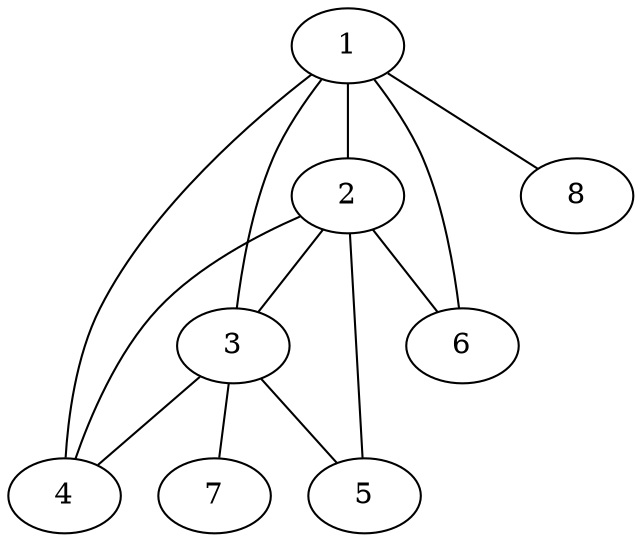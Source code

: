 graph graph2{
      1 -- 2;
      1 -- 3;
      1 -- 4;
      1 -- 8;
      1 -- 6;
      2 -- 3;
      2 -- 4;
      2 -- 5;
      2 -- 6;
      3 -- 4;
      3 -- 5;
      3 -- 7;

}